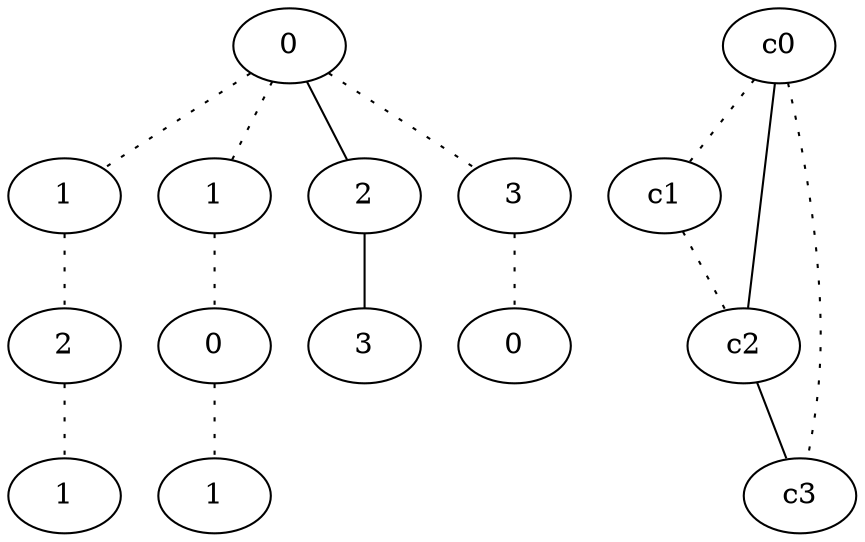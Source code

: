 graph {
a0[label=0];
a1[label=1];
a2[label=2];
a3[label=1];
a4[label=1];
a5[label=0];
a6[label=1];
a7[label=2];
a8[label=3];
a9[label=3];
a10[label=0];
a0 -- a1 [style=dotted];
a0 -- a4 [style=dotted];
a0 -- a7;
a0 -- a9 [style=dotted];
a1 -- a2 [style=dotted];
a2 -- a3 [style=dotted];
a4 -- a5 [style=dotted];
a5 -- a6 [style=dotted];
a7 -- a8;
a9 -- a10 [style=dotted];
c0 -- c1 [style=dotted];
c0 -- c2;
c0 -- c3 [style=dotted];
c1 -- c2 [style=dotted];
c2 -- c3;
}
